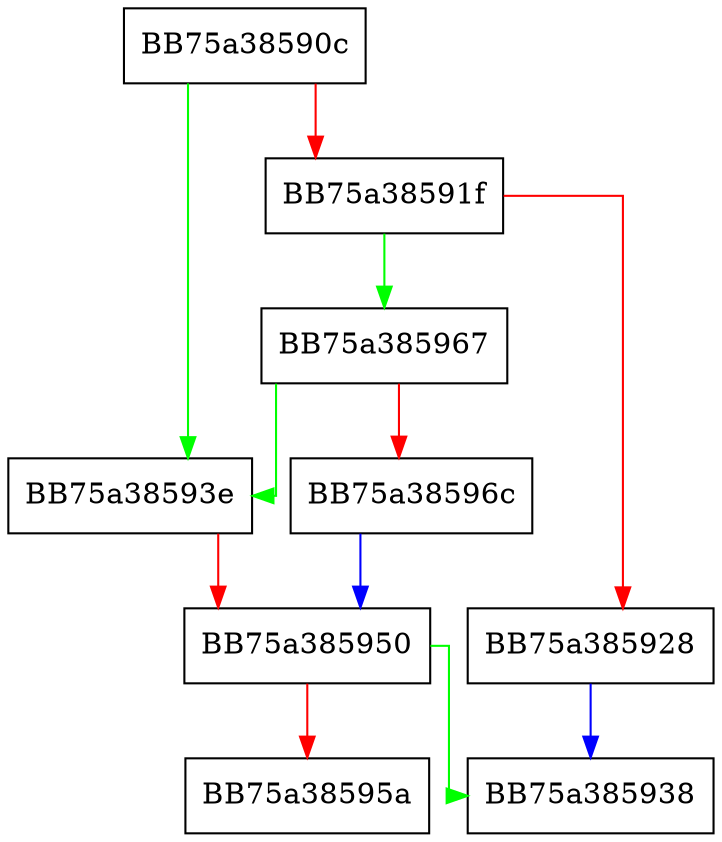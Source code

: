 digraph snextc {
  node [shape="box"];
  graph [splines=ortho];
  BB75a38590c -> BB75a38593e [color="green"];
  BB75a38590c -> BB75a38591f [color="red"];
  BB75a38591f -> BB75a385967 [color="green"];
  BB75a38591f -> BB75a385928 [color="red"];
  BB75a385928 -> BB75a385938 [color="blue"];
  BB75a38593e -> BB75a385950 [color="red"];
  BB75a385950 -> BB75a385938 [color="green"];
  BB75a385950 -> BB75a38595a [color="red"];
  BB75a385967 -> BB75a38593e [color="green"];
  BB75a385967 -> BB75a38596c [color="red"];
  BB75a38596c -> BB75a385950 [color="blue"];
}